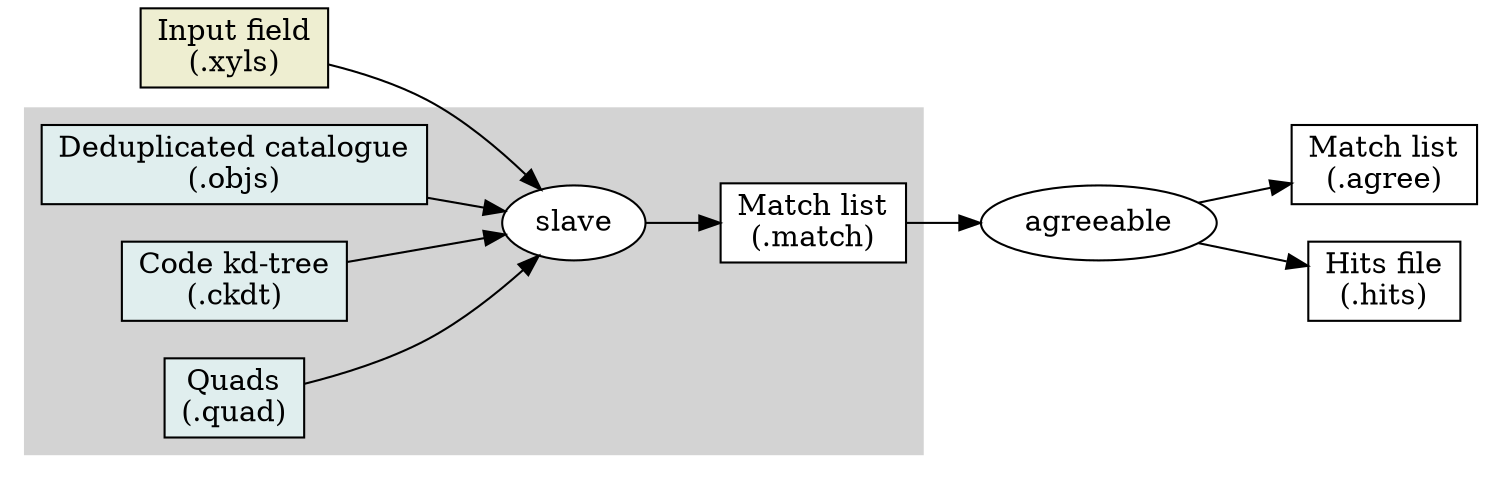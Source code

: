 graph solvepipeline {
	graph [ rankdir = LR ];
	node [ shape=box ];
	edge [ dir=forward ];
	node [ style=filled, fillcolor=lightyellow2 ];
	xyls [ label="Input field\n(.xyls)" ];
	subgraph cluster_0 {
		style=filled;
		color=lightgrey;
		node [ style=filled, fillcolor=azure2 ];
		objs [ label="Deduplicated catalogue\n(.objs)" ];
		ckdt [ label="Code kd-tree\n(.ckdt)" ];
		quad [ label="Quads\n(.quad)" ];
		node [ style=filled, fillcolor=white ];
		match [ label="Match list\n(.match)" ];

		node [ shape=ellipse ];
		slave [ label="slave" ];

		objs -- slave
		ckdt -- slave
		quad -- slave

		slave -- match
	} 
	xyls -- slave
	node [ shape=box fillcolor=white ];
	agree [ label="Match list\n(.agree)" ];
	hits [ label="Hits file\n(.hits)" ];
	
	node [ shape=ellipse ];
	match -- agreeable
	agreeable -- agree
	agreeable -- hits
}

// render with:
//   dot -Tps2 -o pipeline2.ps pipeline2.dot
// to get bounding box:
//   gs -q -dNOPAUSE -dBATCH -dTextAlphaBits=4 -dGraphicsAlphaBits=4 -sDEVICE=bbox pipeline2.ps
// to render as png:
//   gs -q -dNOPAUSE -dBATCH -dTextAlphaBits=4 -dGraphicsAlphaBits=4 -sDEVICE=png16m -sOutputFile=pipeline2.png -g355x225 pipeline2.ps
